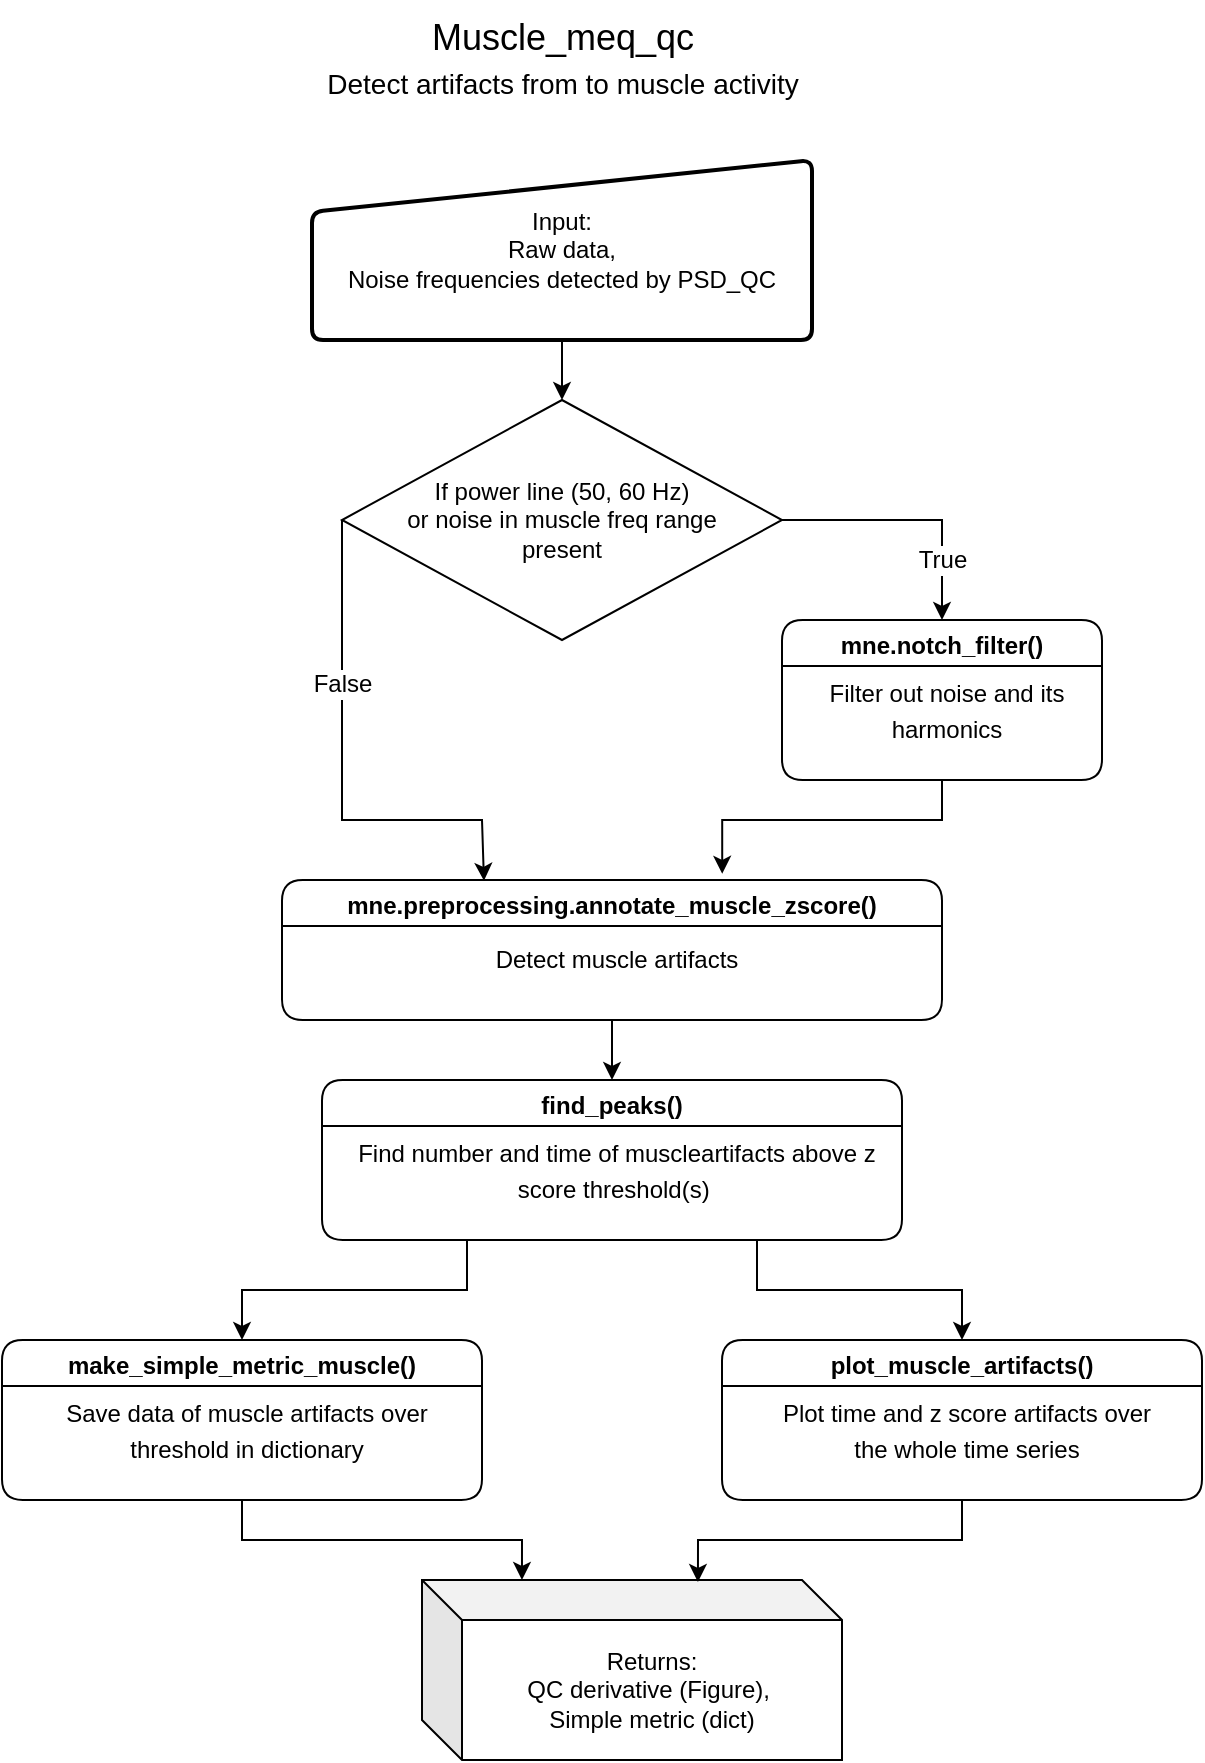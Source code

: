 <mxfile version="20.8.16" type="device"><diagram name="Page-1" id="dtkTwhtDY3SrjnRo8XkO"><mxGraphModel dx="2074" dy="1614" grid="1" gridSize="10" guides="1" tooltips="1" connect="1" arrows="1" fold="1" page="0" pageScale="1" pageWidth="827" pageHeight="1169" math="0" shadow="0"><root><mxCell id="0"/><mxCell id="1" parent="0"/><mxCell id="lJstjDnfzTnsdC9-dKv9-14" value="&lt;font style=&quot;&quot;&gt;Muscle_meq_qc&lt;br&gt;&lt;font style=&quot;font-size: 14px;&quot;&gt;Detect artifacts from to muscle activity&lt;/font&gt;&lt;br&gt;&lt;/font&gt;" style="text;html=1;align=center;verticalAlign=middle;resizable=0;points=[];autosize=1;strokeColor=none;fillColor=none;fontSize=18;fontFamily=Helvetica;" parent="1" vertex="1"><mxGeometry x="470" y="-250" width="260" height="60" as="geometry"/></mxCell><mxCell id="yhwz2y4raJEEbXIZIOFM-9" style="edgeStyle=orthogonalEdgeStyle;rounded=0;orthogonalLoop=1;jettySize=auto;html=1;entryX=0.5;entryY=0;entryDx=0;entryDy=0;fontSize=12;" parent="1" source="yhwz2y4raJEEbXIZIOFM-1" target="yhwz2y4raJEEbXIZIOFM-8" edge="1"><mxGeometry relative="1" as="geometry"/></mxCell><mxCell id="yhwz2y4raJEEbXIZIOFM-1" value="Input:&lt;br&gt;Raw data,&lt;br&gt;Noise frequencies detected by PSD_QC" style="html=1;strokeWidth=2;shape=manualInput;whiteSpace=wrap;rounded=1;size=26;arcSize=11;fontFamily=Helvetica;" parent="1" vertex="1"><mxGeometry x="475" y="-170" width="250" height="90" as="geometry"/></mxCell><mxCell id="yhwz2y4raJEEbXIZIOFM-5" value="" style="group;fontSize=12;" parent="1" vertex="1" connectable="0"><mxGeometry x="710" y="60" width="160" height="80" as="geometry"/></mxCell><mxCell id="yhwz2y4raJEEbXIZIOFM-6" value="&lt;div style=&quot;border-color: var(--border-color); line-height: 18px;&quot;&gt;Filter out noise and its harmonics&lt;/div&gt;" style="text;html=1;strokeColor=none;fillColor=default;align=center;verticalAlign=middle;whiteSpace=wrap;rounded=0;fontSize=12;spacingTop=5;spacing=0;spacingBottom=5;spacingLeft=10;spacingRight=5;container=0;" parent="yhwz2y4raJEEbXIZIOFM-5" vertex="1"><mxGeometry y="9.6" width="160" height="70.4" as="geometry"/></mxCell><mxCell id="yhwz2y4raJEEbXIZIOFM-7" value="&lt;div style=&quot;font-size: 12px; line-height: 18px;&quot;&gt;mne.notch_filter()&lt;br&gt;&lt;/div&gt;" style="swimlane;whiteSpace=wrap;html=1;fontSize=18;container=0;rounded=1;perimeterSpacing=0;fillColor=default;fillStyle=solid;swimlaneLine=1;" parent="yhwz2y4raJEEbXIZIOFM-5" vertex="1"><mxGeometry width="160" height="80" as="geometry"/></mxCell><mxCell id="yhwz2y4raJEEbXIZIOFM-8" value="If power line (50, 60 Hz) &lt;br&gt;or noise in muscle freq range &lt;br&gt;present" style="rhombus;whiteSpace=wrap;html=1;fontSize=12;" parent="1" vertex="1"><mxGeometry x="490" y="-50" width="220" height="120" as="geometry"/></mxCell><mxCell id="yhwz2y4raJEEbXIZIOFM-16" value="" style="endArrow=classic;html=1;rounded=0;fontSize=12;exitX=1;exitY=0.5;exitDx=0;exitDy=0;entryX=0.5;entryY=0;entryDx=0;entryDy=0;" parent="1" source="yhwz2y4raJEEbXIZIOFM-8" target="yhwz2y4raJEEbXIZIOFM-7" edge="1"><mxGeometry relative="1" as="geometry"><mxPoint x="580" y="420" as="sourcePoint"/><mxPoint x="730" y="150" as="targetPoint"/><Array as="points"><mxPoint x="790" y="10"/></Array></mxGeometry></mxCell><mxCell id="yhwz2y4raJEEbXIZIOFM-17" value="True" style="edgeLabel;resizable=0;html=1;align=center;verticalAlign=middle;fontSize=12;" parent="yhwz2y4raJEEbXIZIOFM-16" connectable="0" vertex="1"><mxGeometry relative="1" as="geometry"><mxPoint x="15" y="20" as="offset"/></mxGeometry></mxCell><mxCell id="yhwz2y4raJEEbXIZIOFM-19" value="" style="endArrow=classic;html=1;rounded=0;fontSize=12;exitX=0;exitY=0.5;exitDx=0;exitDy=0;entryX=0.306;entryY=0.006;entryDx=0;entryDy=0;entryPerimeter=0;" parent="1" source="yhwz2y4raJEEbXIZIOFM-8" target="yhwz2y4raJEEbXIZIOFM-24" edge="1"><mxGeometry relative="1" as="geometry"><mxPoint x="580" y="390" as="sourcePoint"/><mxPoint x="560" y="279" as="targetPoint"/><Array as="points"><mxPoint x="490" y="70"/><mxPoint x="490" y="160"/><mxPoint x="560" y="160"/></Array></mxGeometry></mxCell><mxCell id="yhwz2y4raJEEbXIZIOFM-20" value="False" style="edgeLabel;resizable=0;html=1;align=center;verticalAlign=middle;fontSize=12;" parent="yhwz2y4raJEEbXIZIOFM-19" connectable="0" vertex="1"><mxGeometry relative="1" as="geometry"><mxPoint y="-43" as="offset"/></mxGeometry></mxCell><mxCell id="yhwz2y4raJEEbXIZIOFM-22" value="" style="group;fontSize=12;" parent="1" vertex="1" connectable="0"><mxGeometry x="460" y="190" width="330" height="70" as="geometry"/></mxCell><mxCell id="yhwz2y4raJEEbXIZIOFM-23" value="&lt;div style=&quot;border-color: var(--border-color); line-height: 18px;&quot;&gt;Detect muscle artifacts&lt;br&gt;&lt;/div&gt;" style="text;html=1;strokeColor=none;fillColor=default;align=center;verticalAlign=middle;whiteSpace=wrap;rounded=0;fontSize=12;spacingTop=5;spacing=0;spacingBottom=5;spacingLeft=10;spacingRight=5;container=0;" parent="yhwz2y4raJEEbXIZIOFM-22" vertex="1"><mxGeometry y="8.4" width="330" height="61.6" as="geometry"/></mxCell><mxCell id="yhwz2y4raJEEbXIZIOFM-24" value="&lt;div style=&quot;font-size: 12px; line-height: 18px;&quot;&gt;&lt;div style=&quot;border-color: var(--border-color); line-height: 18px;&quot;&gt;mne.&lt;span style=&quot;border-color: var(--border-color); background-color: initial;&quot;&gt;preprocessing.&lt;/span&gt;&lt;span style=&quot;background-color: initial;&quot;&gt;annotate_muscle_zscore()&lt;/span&gt;&lt;/div&gt;&lt;/div&gt;" style="swimlane;whiteSpace=wrap;html=1;fontSize=18;container=0;rounded=1;perimeterSpacing=0;fillColor=default;fillStyle=solid;swimlaneLine=1;" parent="yhwz2y4raJEEbXIZIOFM-22" vertex="1"><mxGeometry width="330" height="70" as="geometry"/></mxCell><mxCell id="yhwz2y4raJEEbXIZIOFM-25" value="" style="group;fontSize=12;" parent="1" vertex="1" connectable="0"><mxGeometry x="480" y="290" width="290" height="80" as="geometry"/></mxCell><mxCell id="yhwz2y4raJEEbXIZIOFM-26" value="&lt;div style=&quot;border-color: var(--border-color); line-height: 18px;&quot;&gt;Find number and time of muscle&lt;span style=&quot;&quot;&gt;artifacts above z score threshold(s)&amp;nbsp;&lt;/span&gt;&lt;br&gt;&lt;/div&gt;" style="text;html=1;strokeColor=none;fillColor=default;align=center;verticalAlign=middle;whiteSpace=wrap;rounded=0;fontSize=12;spacingTop=5;spacing=0;spacingBottom=5;spacingLeft=10;spacingRight=5;container=0;" parent="yhwz2y4raJEEbXIZIOFM-25" vertex="1"><mxGeometry y="9.6" width="290" height="70.4" as="geometry"/></mxCell><mxCell id="yhwz2y4raJEEbXIZIOFM-27" value="&lt;div style=&quot;font-size: 12px; line-height: 18px;&quot;&gt;find_peaks()&lt;br&gt;&lt;/div&gt;" style="swimlane;whiteSpace=wrap;html=1;fontSize=18;container=0;rounded=1;perimeterSpacing=0;fillColor=default;fillStyle=solid;swimlaneLine=1;" parent="yhwz2y4raJEEbXIZIOFM-25" vertex="1"><mxGeometry width="290" height="80" as="geometry"/></mxCell><mxCell id="yhwz2y4raJEEbXIZIOFM-28" style="edgeStyle=orthogonalEdgeStyle;rounded=0;orthogonalLoop=1;jettySize=auto;html=1;exitX=0.5;exitY=1;exitDx=0;exitDy=0;fontSize=12;" parent="1" source="yhwz2y4raJEEbXIZIOFM-24" target="yhwz2y4raJEEbXIZIOFM-27" edge="1"><mxGeometry relative="1" as="geometry"/></mxCell><mxCell id="yhwz2y4raJEEbXIZIOFM-29" value="" style="group;fontSize=12;" parent="1" vertex="1" connectable="0"><mxGeometry x="680" y="420" width="240" height="80" as="geometry"/></mxCell><mxCell id="yhwz2y4raJEEbXIZIOFM-30" value="&lt;div style=&quot;border-color: var(--border-color); line-height: 18px;&quot;&gt;Plot time and z score&amp;nbsp;&lt;span style=&quot;&quot;&gt;artifacts over the&amp;nbsp;&lt;/span&gt;&lt;span style=&quot;&quot;&gt;whole time series&lt;/span&gt;&lt;br&gt;&lt;/div&gt;" style="text;html=1;strokeColor=none;fillColor=default;align=center;verticalAlign=middle;whiteSpace=wrap;rounded=0;fontSize=12;spacingTop=5;spacing=0;spacingBottom=5;spacingLeft=10;spacingRight=5;container=0;" parent="yhwz2y4raJEEbXIZIOFM-29" vertex="1"><mxGeometry y="9.6" width="240.0" height="70.4" as="geometry"/></mxCell><mxCell id="yhwz2y4raJEEbXIZIOFM-31" value="&lt;div style=&quot;font-size: 12px; line-height: 18px;&quot;&gt;plot_muscle_artifacts()&lt;br&gt;&lt;/div&gt;" style="swimlane;whiteSpace=wrap;html=1;fontSize=18;container=0;rounded=1;perimeterSpacing=0;fillColor=default;fillStyle=solid;swimlaneLine=1;" parent="yhwz2y4raJEEbXIZIOFM-29" vertex="1"><mxGeometry width="240.0" height="80" as="geometry"/></mxCell><mxCell id="yhwz2y4raJEEbXIZIOFM-32" value="" style="group;fontSize=12;" parent="1" vertex="1" connectable="0"><mxGeometry x="320" y="420" width="240" height="80" as="geometry"/></mxCell><mxCell id="yhwz2y4raJEEbXIZIOFM-33" value="&lt;div style=&quot;border-color: var(--border-color); line-height: 18px;&quot;&gt;Save data of muscle&amp;nbsp;&lt;span style=&quot;&quot;&gt;artifacts over threshold&amp;nbsp;&lt;/span&gt;&lt;span style=&quot;&quot;&gt;in dictionary&lt;/span&gt;&lt;br&gt;&lt;/div&gt;" style="text;html=1;strokeColor=none;fillColor=default;align=center;verticalAlign=middle;whiteSpace=wrap;rounded=0;fontSize=12;spacingTop=5;spacing=0;spacingBottom=5;spacingLeft=10;spacingRight=5;container=0;" parent="yhwz2y4raJEEbXIZIOFM-32" vertex="1"><mxGeometry y="9.6" width="240.0" height="70.4" as="geometry"/></mxCell><mxCell id="yhwz2y4raJEEbXIZIOFM-34" value="&lt;div style=&quot;font-size: 12px; line-height: 18px;&quot;&gt;make_simple_metric_muscle()&lt;br&gt;&lt;/div&gt;" style="swimlane;whiteSpace=wrap;html=1;fontSize=18;container=0;rounded=1;perimeterSpacing=0;fillColor=default;fillStyle=solid;swimlaneLine=1;" parent="yhwz2y4raJEEbXIZIOFM-32" vertex="1"><mxGeometry width="240.0" height="80" as="geometry"/></mxCell><mxCell id="yhwz2y4raJEEbXIZIOFM-40" style="edgeStyle=orthogonalEdgeStyle;rounded=0;orthogonalLoop=1;jettySize=auto;html=1;exitX=0.25;exitY=1;exitDx=0;exitDy=0;fontSize=12;" parent="1" source="yhwz2y4raJEEbXIZIOFM-27" target="yhwz2y4raJEEbXIZIOFM-34" edge="1"><mxGeometry relative="1" as="geometry"/></mxCell><mxCell id="yhwz2y4raJEEbXIZIOFM-41" style="edgeStyle=orthogonalEdgeStyle;rounded=0;orthogonalLoop=1;jettySize=auto;html=1;exitX=0.75;exitY=1;exitDx=0;exitDy=0;entryX=0.5;entryY=0;entryDx=0;entryDy=0;fontSize=12;" parent="1" source="yhwz2y4raJEEbXIZIOFM-27" target="yhwz2y4raJEEbXIZIOFM-31" edge="1"><mxGeometry relative="1" as="geometry"/></mxCell><mxCell id="hqOBc5xT9kRsIZBAltvd-2" style="edgeStyle=orthogonalEdgeStyle;rounded=0;orthogonalLoop=1;jettySize=auto;html=1;exitX=0.5;exitY=1;exitDx=0;exitDy=0;entryX=0.667;entryY=-0.044;entryDx=0;entryDy=0;entryPerimeter=0;" parent="1" source="yhwz2y4raJEEbXIZIOFM-7" target="yhwz2y4raJEEbXIZIOFM-24" edge="1"><mxGeometry relative="1" as="geometry"><Array as="points"><mxPoint x="790" y="160"/><mxPoint x="680" y="160"/></Array></mxGeometry></mxCell><mxCell id="hqOBc5xT9kRsIZBAltvd-3" value="&lt;div style=&quot;border-color: var(--border-color);&quot;&gt;Returns:&lt;/div&gt;&lt;div style=&quot;border-color: var(--border-color);&quot;&gt;QC derivative (Figure),&amp;nbsp;&lt;/div&gt;&lt;div style=&quot;border-color: var(--border-color);&quot;&gt;Simple metric (dict)&lt;/div&gt;" style="shape=cube;whiteSpace=wrap;html=1;boundedLbl=1;backgroundOutline=1;darkOpacity=0.05;darkOpacity2=0.1;" parent="1" vertex="1"><mxGeometry x="530" y="540" width="210" height="90" as="geometry"/></mxCell><mxCell id="hqOBc5xT9kRsIZBAltvd-4" style="edgeStyle=orthogonalEdgeStyle;rounded=0;orthogonalLoop=1;jettySize=auto;html=1;entryX=0.238;entryY=0;entryDx=0;entryDy=0;entryPerimeter=0;" parent="1" source="yhwz2y4raJEEbXIZIOFM-33" target="hqOBc5xT9kRsIZBAltvd-3" edge="1"><mxGeometry relative="1" as="geometry"/></mxCell><mxCell id="hqOBc5xT9kRsIZBAltvd-5" style="edgeStyle=orthogonalEdgeStyle;rounded=0;orthogonalLoop=1;jettySize=auto;html=1;entryX=0.657;entryY=0.011;entryDx=0;entryDy=0;entryPerimeter=0;" parent="1" source="yhwz2y4raJEEbXIZIOFM-31" target="hqOBc5xT9kRsIZBAltvd-3" edge="1"><mxGeometry relative="1" as="geometry"/></mxCell></root></mxGraphModel></diagram></mxfile>